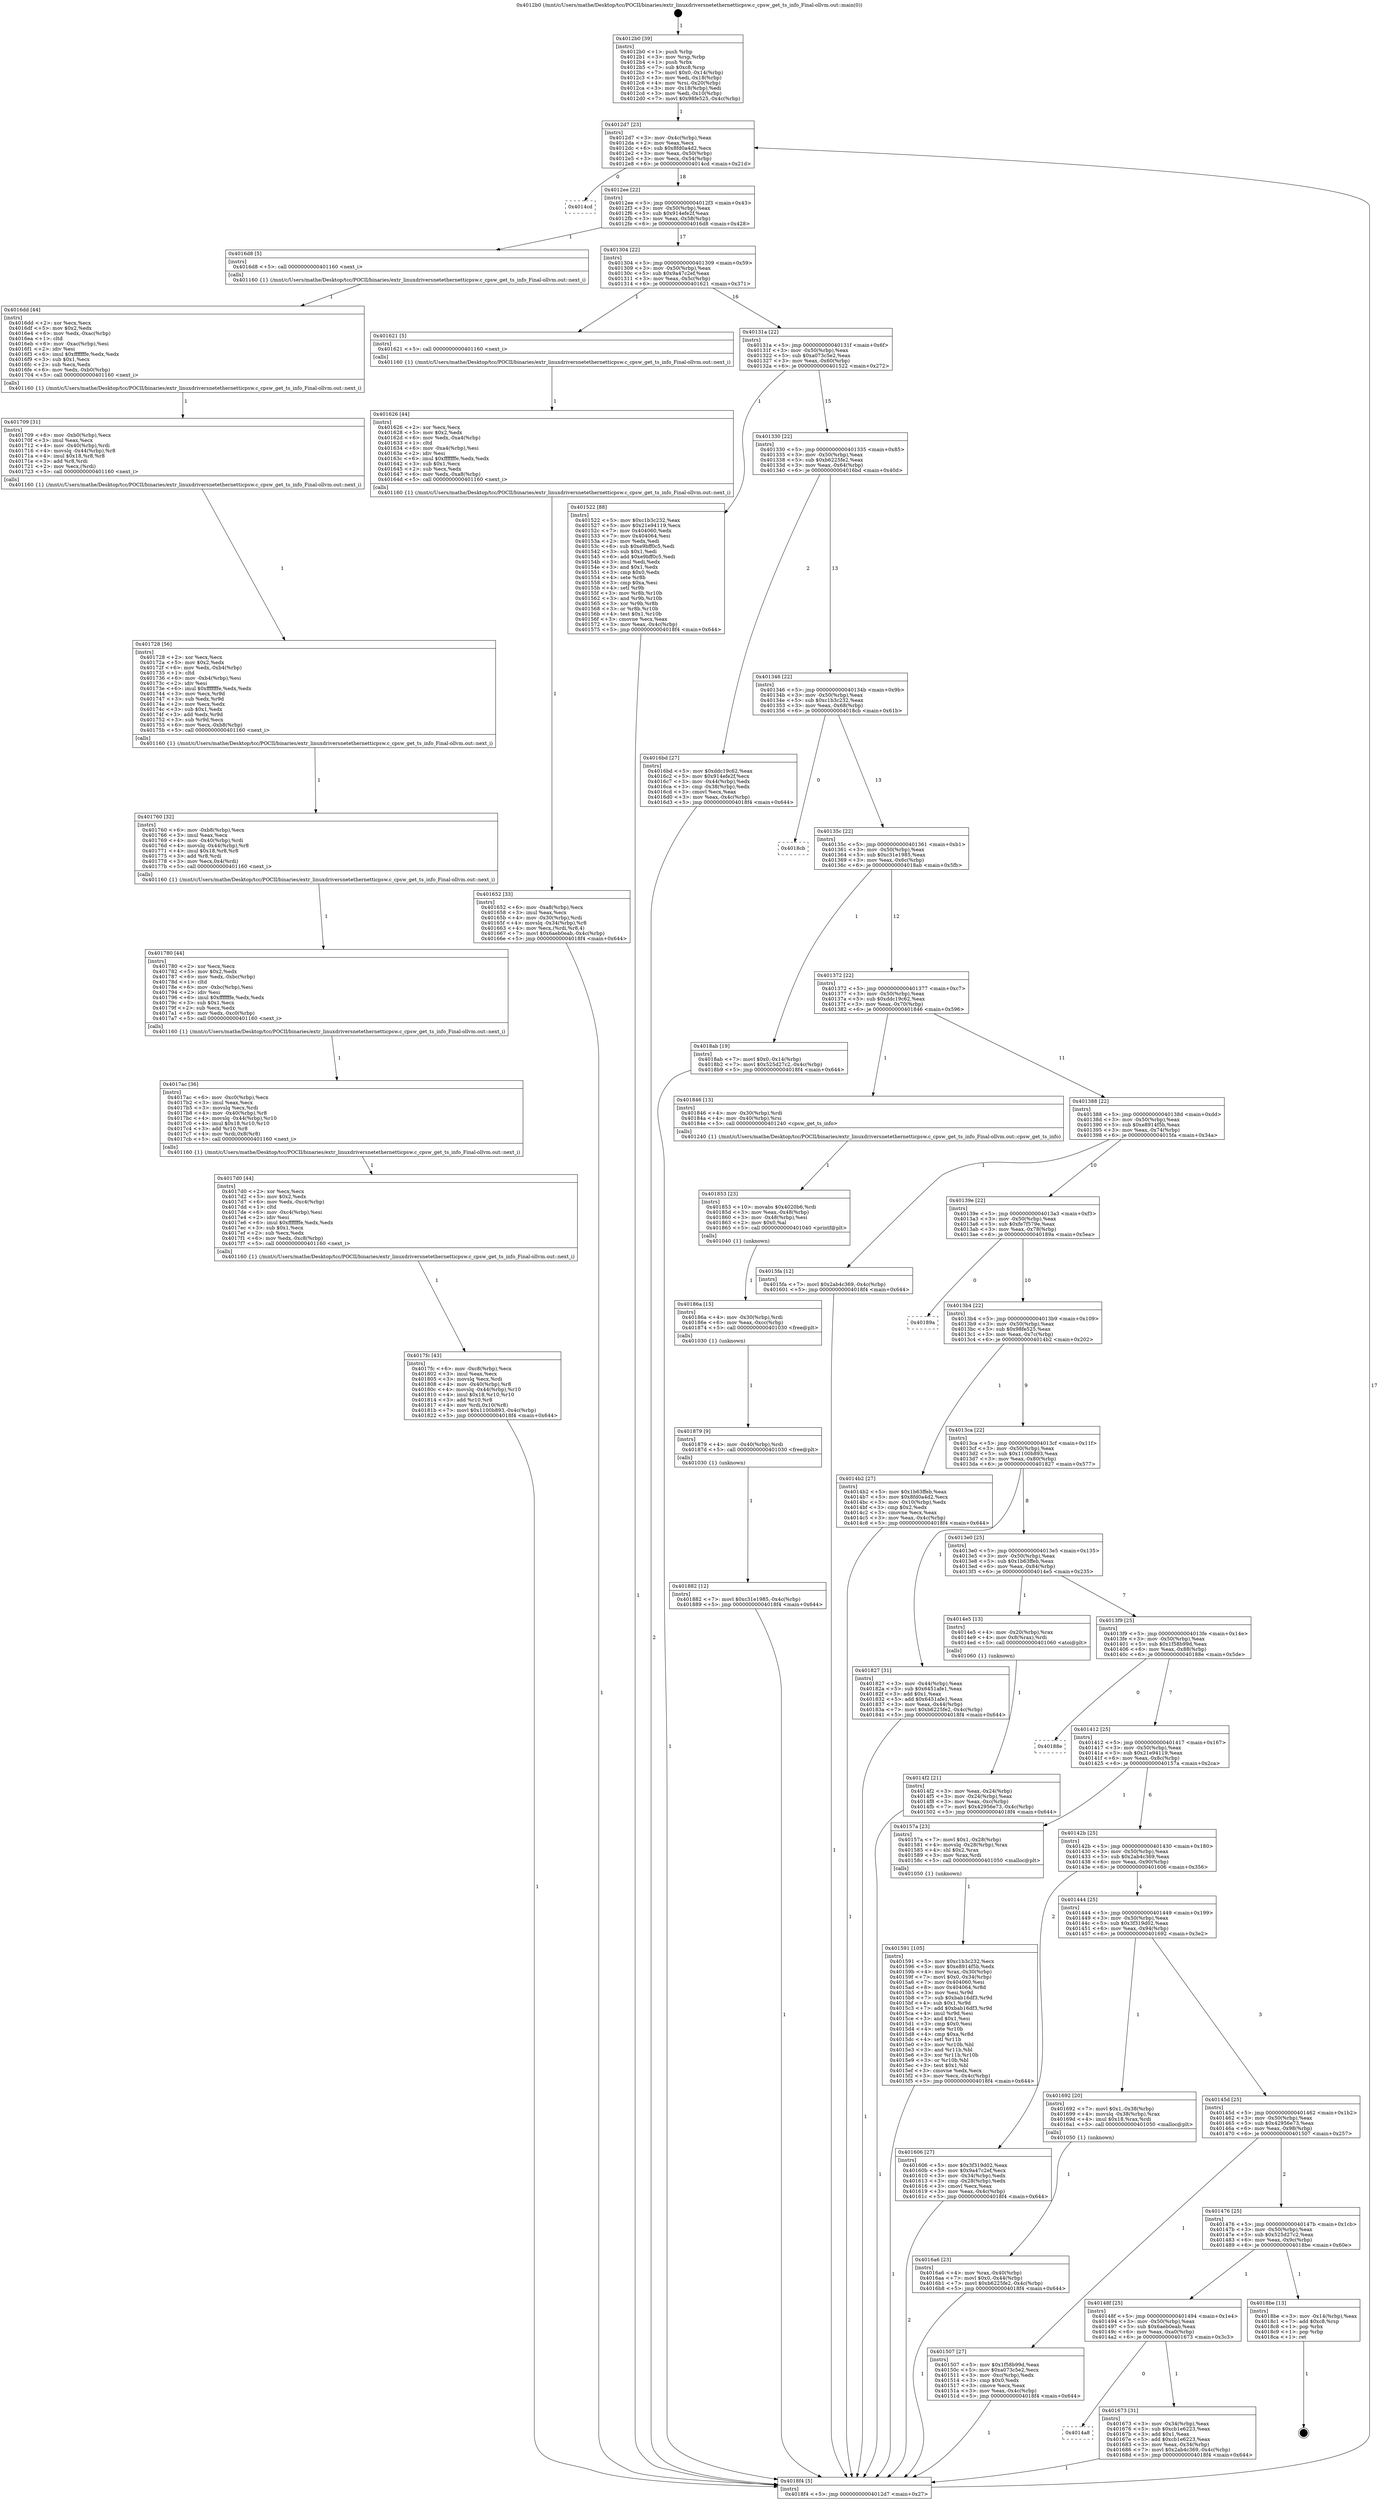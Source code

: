 digraph "0x4012b0" {
  label = "0x4012b0 (/mnt/c/Users/mathe/Desktop/tcc/POCII/binaries/extr_linuxdriversnetethernetticpsw.c_cpsw_get_ts_info_Final-ollvm.out::main(0))"
  labelloc = "t"
  node[shape=record]

  Entry [label="",width=0.3,height=0.3,shape=circle,fillcolor=black,style=filled]
  "0x4012d7" [label="{
     0x4012d7 [23]\l
     | [instrs]\l
     &nbsp;&nbsp;0x4012d7 \<+3\>: mov -0x4c(%rbp),%eax\l
     &nbsp;&nbsp;0x4012da \<+2\>: mov %eax,%ecx\l
     &nbsp;&nbsp;0x4012dc \<+6\>: sub $0x8fd0a4d2,%ecx\l
     &nbsp;&nbsp;0x4012e2 \<+3\>: mov %eax,-0x50(%rbp)\l
     &nbsp;&nbsp;0x4012e5 \<+3\>: mov %ecx,-0x54(%rbp)\l
     &nbsp;&nbsp;0x4012e8 \<+6\>: je 00000000004014cd \<main+0x21d\>\l
  }"]
  "0x4014cd" [label="{
     0x4014cd\l
  }", style=dashed]
  "0x4012ee" [label="{
     0x4012ee [22]\l
     | [instrs]\l
     &nbsp;&nbsp;0x4012ee \<+5\>: jmp 00000000004012f3 \<main+0x43\>\l
     &nbsp;&nbsp;0x4012f3 \<+3\>: mov -0x50(%rbp),%eax\l
     &nbsp;&nbsp;0x4012f6 \<+5\>: sub $0x914efe2f,%eax\l
     &nbsp;&nbsp;0x4012fb \<+3\>: mov %eax,-0x58(%rbp)\l
     &nbsp;&nbsp;0x4012fe \<+6\>: je 00000000004016d8 \<main+0x428\>\l
  }"]
  Exit [label="",width=0.3,height=0.3,shape=circle,fillcolor=black,style=filled,peripheries=2]
  "0x4016d8" [label="{
     0x4016d8 [5]\l
     | [instrs]\l
     &nbsp;&nbsp;0x4016d8 \<+5\>: call 0000000000401160 \<next_i\>\l
     | [calls]\l
     &nbsp;&nbsp;0x401160 \{1\} (/mnt/c/Users/mathe/Desktop/tcc/POCII/binaries/extr_linuxdriversnetethernetticpsw.c_cpsw_get_ts_info_Final-ollvm.out::next_i)\l
  }"]
  "0x401304" [label="{
     0x401304 [22]\l
     | [instrs]\l
     &nbsp;&nbsp;0x401304 \<+5\>: jmp 0000000000401309 \<main+0x59\>\l
     &nbsp;&nbsp;0x401309 \<+3\>: mov -0x50(%rbp),%eax\l
     &nbsp;&nbsp;0x40130c \<+5\>: sub $0x9a47c2ef,%eax\l
     &nbsp;&nbsp;0x401311 \<+3\>: mov %eax,-0x5c(%rbp)\l
     &nbsp;&nbsp;0x401314 \<+6\>: je 0000000000401621 \<main+0x371\>\l
  }"]
  "0x401882" [label="{
     0x401882 [12]\l
     | [instrs]\l
     &nbsp;&nbsp;0x401882 \<+7\>: movl $0xc31e1985,-0x4c(%rbp)\l
     &nbsp;&nbsp;0x401889 \<+5\>: jmp 00000000004018f4 \<main+0x644\>\l
  }"]
  "0x401621" [label="{
     0x401621 [5]\l
     | [instrs]\l
     &nbsp;&nbsp;0x401621 \<+5\>: call 0000000000401160 \<next_i\>\l
     | [calls]\l
     &nbsp;&nbsp;0x401160 \{1\} (/mnt/c/Users/mathe/Desktop/tcc/POCII/binaries/extr_linuxdriversnetethernetticpsw.c_cpsw_get_ts_info_Final-ollvm.out::next_i)\l
  }"]
  "0x40131a" [label="{
     0x40131a [22]\l
     | [instrs]\l
     &nbsp;&nbsp;0x40131a \<+5\>: jmp 000000000040131f \<main+0x6f\>\l
     &nbsp;&nbsp;0x40131f \<+3\>: mov -0x50(%rbp),%eax\l
     &nbsp;&nbsp;0x401322 \<+5\>: sub $0xa073c5e2,%eax\l
     &nbsp;&nbsp;0x401327 \<+3\>: mov %eax,-0x60(%rbp)\l
     &nbsp;&nbsp;0x40132a \<+6\>: je 0000000000401522 \<main+0x272\>\l
  }"]
  "0x401879" [label="{
     0x401879 [9]\l
     | [instrs]\l
     &nbsp;&nbsp;0x401879 \<+4\>: mov -0x40(%rbp),%rdi\l
     &nbsp;&nbsp;0x40187d \<+5\>: call 0000000000401030 \<free@plt\>\l
     | [calls]\l
     &nbsp;&nbsp;0x401030 \{1\} (unknown)\l
  }"]
  "0x401522" [label="{
     0x401522 [88]\l
     | [instrs]\l
     &nbsp;&nbsp;0x401522 \<+5\>: mov $0xc1b3c232,%eax\l
     &nbsp;&nbsp;0x401527 \<+5\>: mov $0x21e94119,%ecx\l
     &nbsp;&nbsp;0x40152c \<+7\>: mov 0x404060,%edx\l
     &nbsp;&nbsp;0x401533 \<+7\>: mov 0x404064,%esi\l
     &nbsp;&nbsp;0x40153a \<+2\>: mov %edx,%edi\l
     &nbsp;&nbsp;0x40153c \<+6\>: sub $0xe9bff0c5,%edi\l
     &nbsp;&nbsp;0x401542 \<+3\>: sub $0x1,%edi\l
     &nbsp;&nbsp;0x401545 \<+6\>: add $0xe9bff0c5,%edi\l
     &nbsp;&nbsp;0x40154b \<+3\>: imul %edi,%edx\l
     &nbsp;&nbsp;0x40154e \<+3\>: and $0x1,%edx\l
     &nbsp;&nbsp;0x401551 \<+3\>: cmp $0x0,%edx\l
     &nbsp;&nbsp;0x401554 \<+4\>: sete %r8b\l
     &nbsp;&nbsp;0x401558 \<+3\>: cmp $0xa,%esi\l
     &nbsp;&nbsp;0x40155b \<+4\>: setl %r9b\l
     &nbsp;&nbsp;0x40155f \<+3\>: mov %r8b,%r10b\l
     &nbsp;&nbsp;0x401562 \<+3\>: and %r9b,%r10b\l
     &nbsp;&nbsp;0x401565 \<+3\>: xor %r9b,%r8b\l
     &nbsp;&nbsp;0x401568 \<+3\>: or %r8b,%r10b\l
     &nbsp;&nbsp;0x40156b \<+4\>: test $0x1,%r10b\l
     &nbsp;&nbsp;0x40156f \<+3\>: cmovne %ecx,%eax\l
     &nbsp;&nbsp;0x401572 \<+3\>: mov %eax,-0x4c(%rbp)\l
     &nbsp;&nbsp;0x401575 \<+5\>: jmp 00000000004018f4 \<main+0x644\>\l
  }"]
  "0x401330" [label="{
     0x401330 [22]\l
     | [instrs]\l
     &nbsp;&nbsp;0x401330 \<+5\>: jmp 0000000000401335 \<main+0x85\>\l
     &nbsp;&nbsp;0x401335 \<+3\>: mov -0x50(%rbp),%eax\l
     &nbsp;&nbsp;0x401338 \<+5\>: sub $0xb6225fe2,%eax\l
     &nbsp;&nbsp;0x40133d \<+3\>: mov %eax,-0x64(%rbp)\l
     &nbsp;&nbsp;0x401340 \<+6\>: je 00000000004016bd \<main+0x40d\>\l
  }"]
  "0x40186a" [label="{
     0x40186a [15]\l
     | [instrs]\l
     &nbsp;&nbsp;0x40186a \<+4\>: mov -0x30(%rbp),%rdi\l
     &nbsp;&nbsp;0x40186e \<+6\>: mov %eax,-0xcc(%rbp)\l
     &nbsp;&nbsp;0x401874 \<+5\>: call 0000000000401030 \<free@plt\>\l
     | [calls]\l
     &nbsp;&nbsp;0x401030 \{1\} (unknown)\l
  }"]
  "0x4016bd" [label="{
     0x4016bd [27]\l
     | [instrs]\l
     &nbsp;&nbsp;0x4016bd \<+5\>: mov $0xddc19c62,%eax\l
     &nbsp;&nbsp;0x4016c2 \<+5\>: mov $0x914efe2f,%ecx\l
     &nbsp;&nbsp;0x4016c7 \<+3\>: mov -0x44(%rbp),%edx\l
     &nbsp;&nbsp;0x4016ca \<+3\>: cmp -0x38(%rbp),%edx\l
     &nbsp;&nbsp;0x4016cd \<+3\>: cmovl %ecx,%eax\l
     &nbsp;&nbsp;0x4016d0 \<+3\>: mov %eax,-0x4c(%rbp)\l
     &nbsp;&nbsp;0x4016d3 \<+5\>: jmp 00000000004018f4 \<main+0x644\>\l
  }"]
  "0x401346" [label="{
     0x401346 [22]\l
     | [instrs]\l
     &nbsp;&nbsp;0x401346 \<+5\>: jmp 000000000040134b \<main+0x9b\>\l
     &nbsp;&nbsp;0x40134b \<+3\>: mov -0x50(%rbp),%eax\l
     &nbsp;&nbsp;0x40134e \<+5\>: sub $0xc1b3c232,%eax\l
     &nbsp;&nbsp;0x401353 \<+3\>: mov %eax,-0x68(%rbp)\l
     &nbsp;&nbsp;0x401356 \<+6\>: je 00000000004018cb \<main+0x61b\>\l
  }"]
  "0x401853" [label="{
     0x401853 [23]\l
     | [instrs]\l
     &nbsp;&nbsp;0x401853 \<+10\>: movabs $0x4020b6,%rdi\l
     &nbsp;&nbsp;0x40185d \<+3\>: mov %eax,-0x48(%rbp)\l
     &nbsp;&nbsp;0x401860 \<+3\>: mov -0x48(%rbp),%esi\l
     &nbsp;&nbsp;0x401863 \<+2\>: mov $0x0,%al\l
     &nbsp;&nbsp;0x401865 \<+5\>: call 0000000000401040 \<printf@plt\>\l
     | [calls]\l
     &nbsp;&nbsp;0x401040 \{1\} (unknown)\l
  }"]
  "0x4018cb" [label="{
     0x4018cb\l
  }", style=dashed]
  "0x40135c" [label="{
     0x40135c [22]\l
     | [instrs]\l
     &nbsp;&nbsp;0x40135c \<+5\>: jmp 0000000000401361 \<main+0xb1\>\l
     &nbsp;&nbsp;0x401361 \<+3\>: mov -0x50(%rbp),%eax\l
     &nbsp;&nbsp;0x401364 \<+5\>: sub $0xc31e1985,%eax\l
     &nbsp;&nbsp;0x401369 \<+3\>: mov %eax,-0x6c(%rbp)\l
     &nbsp;&nbsp;0x40136c \<+6\>: je 00000000004018ab \<main+0x5fb\>\l
  }"]
  "0x4017fc" [label="{
     0x4017fc [43]\l
     | [instrs]\l
     &nbsp;&nbsp;0x4017fc \<+6\>: mov -0xc8(%rbp),%ecx\l
     &nbsp;&nbsp;0x401802 \<+3\>: imul %eax,%ecx\l
     &nbsp;&nbsp;0x401805 \<+3\>: movslq %ecx,%rdi\l
     &nbsp;&nbsp;0x401808 \<+4\>: mov -0x40(%rbp),%r8\l
     &nbsp;&nbsp;0x40180c \<+4\>: movslq -0x44(%rbp),%r10\l
     &nbsp;&nbsp;0x401810 \<+4\>: imul $0x18,%r10,%r10\l
     &nbsp;&nbsp;0x401814 \<+3\>: add %r10,%r8\l
     &nbsp;&nbsp;0x401817 \<+4\>: mov %rdi,0x10(%r8)\l
     &nbsp;&nbsp;0x40181b \<+7\>: movl $0x1100b893,-0x4c(%rbp)\l
     &nbsp;&nbsp;0x401822 \<+5\>: jmp 00000000004018f4 \<main+0x644\>\l
  }"]
  "0x4018ab" [label="{
     0x4018ab [19]\l
     | [instrs]\l
     &nbsp;&nbsp;0x4018ab \<+7\>: movl $0x0,-0x14(%rbp)\l
     &nbsp;&nbsp;0x4018b2 \<+7\>: movl $0x525d27c2,-0x4c(%rbp)\l
     &nbsp;&nbsp;0x4018b9 \<+5\>: jmp 00000000004018f4 \<main+0x644\>\l
  }"]
  "0x401372" [label="{
     0x401372 [22]\l
     | [instrs]\l
     &nbsp;&nbsp;0x401372 \<+5\>: jmp 0000000000401377 \<main+0xc7\>\l
     &nbsp;&nbsp;0x401377 \<+3\>: mov -0x50(%rbp),%eax\l
     &nbsp;&nbsp;0x40137a \<+5\>: sub $0xddc19c62,%eax\l
     &nbsp;&nbsp;0x40137f \<+3\>: mov %eax,-0x70(%rbp)\l
     &nbsp;&nbsp;0x401382 \<+6\>: je 0000000000401846 \<main+0x596\>\l
  }"]
  "0x4017d0" [label="{
     0x4017d0 [44]\l
     | [instrs]\l
     &nbsp;&nbsp;0x4017d0 \<+2\>: xor %ecx,%ecx\l
     &nbsp;&nbsp;0x4017d2 \<+5\>: mov $0x2,%edx\l
     &nbsp;&nbsp;0x4017d7 \<+6\>: mov %edx,-0xc4(%rbp)\l
     &nbsp;&nbsp;0x4017dd \<+1\>: cltd\l
     &nbsp;&nbsp;0x4017de \<+6\>: mov -0xc4(%rbp),%esi\l
     &nbsp;&nbsp;0x4017e4 \<+2\>: idiv %esi\l
     &nbsp;&nbsp;0x4017e6 \<+6\>: imul $0xfffffffe,%edx,%edx\l
     &nbsp;&nbsp;0x4017ec \<+3\>: sub $0x1,%ecx\l
     &nbsp;&nbsp;0x4017ef \<+2\>: sub %ecx,%edx\l
     &nbsp;&nbsp;0x4017f1 \<+6\>: mov %edx,-0xc8(%rbp)\l
     &nbsp;&nbsp;0x4017f7 \<+5\>: call 0000000000401160 \<next_i\>\l
     | [calls]\l
     &nbsp;&nbsp;0x401160 \{1\} (/mnt/c/Users/mathe/Desktop/tcc/POCII/binaries/extr_linuxdriversnetethernetticpsw.c_cpsw_get_ts_info_Final-ollvm.out::next_i)\l
  }"]
  "0x401846" [label="{
     0x401846 [13]\l
     | [instrs]\l
     &nbsp;&nbsp;0x401846 \<+4\>: mov -0x30(%rbp),%rdi\l
     &nbsp;&nbsp;0x40184a \<+4\>: mov -0x40(%rbp),%rsi\l
     &nbsp;&nbsp;0x40184e \<+5\>: call 0000000000401240 \<cpsw_get_ts_info\>\l
     | [calls]\l
     &nbsp;&nbsp;0x401240 \{1\} (/mnt/c/Users/mathe/Desktop/tcc/POCII/binaries/extr_linuxdriversnetethernetticpsw.c_cpsw_get_ts_info_Final-ollvm.out::cpsw_get_ts_info)\l
  }"]
  "0x401388" [label="{
     0x401388 [22]\l
     | [instrs]\l
     &nbsp;&nbsp;0x401388 \<+5\>: jmp 000000000040138d \<main+0xdd\>\l
     &nbsp;&nbsp;0x40138d \<+3\>: mov -0x50(%rbp),%eax\l
     &nbsp;&nbsp;0x401390 \<+5\>: sub $0xe8914f5b,%eax\l
     &nbsp;&nbsp;0x401395 \<+3\>: mov %eax,-0x74(%rbp)\l
     &nbsp;&nbsp;0x401398 \<+6\>: je 00000000004015fa \<main+0x34a\>\l
  }"]
  "0x4017ac" [label="{
     0x4017ac [36]\l
     | [instrs]\l
     &nbsp;&nbsp;0x4017ac \<+6\>: mov -0xc0(%rbp),%ecx\l
     &nbsp;&nbsp;0x4017b2 \<+3\>: imul %eax,%ecx\l
     &nbsp;&nbsp;0x4017b5 \<+3\>: movslq %ecx,%rdi\l
     &nbsp;&nbsp;0x4017b8 \<+4\>: mov -0x40(%rbp),%r8\l
     &nbsp;&nbsp;0x4017bc \<+4\>: movslq -0x44(%rbp),%r10\l
     &nbsp;&nbsp;0x4017c0 \<+4\>: imul $0x18,%r10,%r10\l
     &nbsp;&nbsp;0x4017c4 \<+3\>: add %r10,%r8\l
     &nbsp;&nbsp;0x4017c7 \<+4\>: mov %rdi,0x8(%r8)\l
     &nbsp;&nbsp;0x4017cb \<+5\>: call 0000000000401160 \<next_i\>\l
     | [calls]\l
     &nbsp;&nbsp;0x401160 \{1\} (/mnt/c/Users/mathe/Desktop/tcc/POCII/binaries/extr_linuxdriversnetethernetticpsw.c_cpsw_get_ts_info_Final-ollvm.out::next_i)\l
  }"]
  "0x4015fa" [label="{
     0x4015fa [12]\l
     | [instrs]\l
     &nbsp;&nbsp;0x4015fa \<+7\>: movl $0x2ab4c369,-0x4c(%rbp)\l
     &nbsp;&nbsp;0x401601 \<+5\>: jmp 00000000004018f4 \<main+0x644\>\l
  }"]
  "0x40139e" [label="{
     0x40139e [22]\l
     | [instrs]\l
     &nbsp;&nbsp;0x40139e \<+5\>: jmp 00000000004013a3 \<main+0xf3\>\l
     &nbsp;&nbsp;0x4013a3 \<+3\>: mov -0x50(%rbp),%eax\l
     &nbsp;&nbsp;0x4013a6 \<+5\>: sub $0xfe7f579e,%eax\l
     &nbsp;&nbsp;0x4013ab \<+3\>: mov %eax,-0x78(%rbp)\l
     &nbsp;&nbsp;0x4013ae \<+6\>: je 000000000040189a \<main+0x5ea\>\l
  }"]
  "0x401780" [label="{
     0x401780 [44]\l
     | [instrs]\l
     &nbsp;&nbsp;0x401780 \<+2\>: xor %ecx,%ecx\l
     &nbsp;&nbsp;0x401782 \<+5\>: mov $0x2,%edx\l
     &nbsp;&nbsp;0x401787 \<+6\>: mov %edx,-0xbc(%rbp)\l
     &nbsp;&nbsp;0x40178d \<+1\>: cltd\l
     &nbsp;&nbsp;0x40178e \<+6\>: mov -0xbc(%rbp),%esi\l
     &nbsp;&nbsp;0x401794 \<+2\>: idiv %esi\l
     &nbsp;&nbsp;0x401796 \<+6\>: imul $0xfffffffe,%edx,%edx\l
     &nbsp;&nbsp;0x40179c \<+3\>: sub $0x1,%ecx\l
     &nbsp;&nbsp;0x40179f \<+2\>: sub %ecx,%edx\l
     &nbsp;&nbsp;0x4017a1 \<+6\>: mov %edx,-0xc0(%rbp)\l
     &nbsp;&nbsp;0x4017a7 \<+5\>: call 0000000000401160 \<next_i\>\l
     | [calls]\l
     &nbsp;&nbsp;0x401160 \{1\} (/mnt/c/Users/mathe/Desktop/tcc/POCII/binaries/extr_linuxdriversnetethernetticpsw.c_cpsw_get_ts_info_Final-ollvm.out::next_i)\l
  }"]
  "0x40189a" [label="{
     0x40189a\l
  }", style=dashed]
  "0x4013b4" [label="{
     0x4013b4 [22]\l
     | [instrs]\l
     &nbsp;&nbsp;0x4013b4 \<+5\>: jmp 00000000004013b9 \<main+0x109\>\l
     &nbsp;&nbsp;0x4013b9 \<+3\>: mov -0x50(%rbp),%eax\l
     &nbsp;&nbsp;0x4013bc \<+5\>: sub $0x98fe525,%eax\l
     &nbsp;&nbsp;0x4013c1 \<+3\>: mov %eax,-0x7c(%rbp)\l
     &nbsp;&nbsp;0x4013c4 \<+6\>: je 00000000004014b2 \<main+0x202\>\l
  }"]
  "0x401760" [label="{
     0x401760 [32]\l
     | [instrs]\l
     &nbsp;&nbsp;0x401760 \<+6\>: mov -0xb8(%rbp),%ecx\l
     &nbsp;&nbsp;0x401766 \<+3\>: imul %eax,%ecx\l
     &nbsp;&nbsp;0x401769 \<+4\>: mov -0x40(%rbp),%rdi\l
     &nbsp;&nbsp;0x40176d \<+4\>: movslq -0x44(%rbp),%r8\l
     &nbsp;&nbsp;0x401771 \<+4\>: imul $0x18,%r8,%r8\l
     &nbsp;&nbsp;0x401775 \<+3\>: add %r8,%rdi\l
     &nbsp;&nbsp;0x401778 \<+3\>: mov %ecx,0x4(%rdi)\l
     &nbsp;&nbsp;0x40177b \<+5\>: call 0000000000401160 \<next_i\>\l
     | [calls]\l
     &nbsp;&nbsp;0x401160 \{1\} (/mnt/c/Users/mathe/Desktop/tcc/POCII/binaries/extr_linuxdriversnetethernetticpsw.c_cpsw_get_ts_info_Final-ollvm.out::next_i)\l
  }"]
  "0x4014b2" [label="{
     0x4014b2 [27]\l
     | [instrs]\l
     &nbsp;&nbsp;0x4014b2 \<+5\>: mov $0x1b63ffeb,%eax\l
     &nbsp;&nbsp;0x4014b7 \<+5\>: mov $0x8fd0a4d2,%ecx\l
     &nbsp;&nbsp;0x4014bc \<+3\>: mov -0x10(%rbp),%edx\l
     &nbsp;&nbsp;0x4014bf \<+3\>: cmp $0x2,%edx\l
     &nbsp;&nbsp;0x4014c2 \<+3\>: cmovne %ecx,%eax\l
     &nbsp;&nbsp;0x4014c5 \<+3\>: mov %eax,-0x4c(%rbp)\l
     &nbsp;&nbsp;0x4014c8 \<+5\>: jmp 00000000004018f4 \<main+0x644\>\l
  }"]
  "0x4013ca" [label="{
     0x4013ca [22]\l
     | [instrs]\l
     &nbsp;&nbsp;0x4013ca \<+5\>: jmp 00000000004013cf \<main+0x11f\>\l
     &nbsp;&nbsp;0x4013cf \<+3\>: mov -0x50(%rbp),%eax\l
     &nbsp;&nbsp;0x4013d2 \<+5\>: sub $0x1100b893,%eax\l
     &nbsp;&nbsp;0x4013d7 \<+3\>: mov %eax,-0x80(%rbp)\l
     &nbsp;&nbsp;0x4013da \<+6\>: je 0000000000401827 \<main+0x577\>\l
  }"]
  "0x4018f4" [label="{
     0x4018f4 [5]\l
     | [instrs]\l
     &nbsp;&nbsp;0x4018f4 \<+5\>: jmp 00000000004012d7 \<main+0x27\>\l
  }"]
  "0x4012b0" [label="{
     0x4012b0 [39]\l
     | [instrs]\l
     &nbsp;&nbsp;0x4012b0 \<+1\>: push %rbp\l
     &nbsp;&nbsp;0x4012b1 \<+3\>: mov %rsp,%rbp\l
     &nbsp;&nbsp;0x4012b4 \<+1\>: push %rbx\l
     &nbsp;&nbsp;0x4012b5 \<+7\>: sub $0xc8,%rsp\l
     &nbsp;&nbsp;0x4012bc \<+7\>: movl $0x0,-0x14(%rbp)\l
     &nbsp;&nbsp;0x4012c3 \<+3\>: mov %edi,-0x18(%rbp)\l
     &nbsp;&nbsp;0x4012c6 \<+4\>: mov %rsi,-0x20(%rbp)\l
     &nbsp;&nbsp;0x4012ca \<+3\>: mov -0x18(%rbp),%edi\l
     &nbsp;&nbsp;0x4012cd \<+3\>: mov %edi,-0x10(%rbp)\l
     &nbsp;&nbsp;0x4012d0 \<+7\>: movl $0x98fe525,-0x4c(%rbp)\l
  }"]
  "0x401728" [label="{
     0x401728 [56]\l
     | [instrs]\l
     &nbsp;&nbsp;0x401728 \<+2\>: xor %ecx,%ecx\l
     &nbsp;&nbsp;0x40172a \<+5\>: mov $0x2,%edx\l
     &nbsp;&nbsp;0x40172f \<+6\>: mov %edx,-0xb4(%rbp)\l
     &nbsp;&nbsp;0x401735 \<+1\>: cltd\l
     &nbsp;&nbsp;0x401736 \<+6\>: mov -0xb4(%rbp),%esi\l
     &nbsp;&nbsp;0x40173c \<+2\>: idiv %esi\l
     &nbsp;&nbsp;0x40173e \<+6\>: imul $0xfffffffe,%edx,%edx\l
     &nbsp;&nbsp;0x401744 \<+3\>: mov %ecx,%r9d\l
     &nbsp;&nbsp;0x401747 \<+3\>: sub %edx,%r9d\l
     &nbsp;&nbsp;0x40174a \<+2\>: mov %ecx,%edx\l
     &nbsp;&nbsp;0x40174c \<+3\>: sub $0x1,%edx\l
     &nbsp;&nbsp;0x40174f \<+3\>: add %edx,%r9d\l
     &nbsp;&nbsp;0x401752 \<+3\>: sub %r9d,%ecx\l
     &nbsp;&nbsp;0x401755 \<+6\>: mov %ecx,-0xb8(%rbp)\l
     &nbsp;&nbsp;0x40175b \<+5\>: call 0000000000401160 \<next_i\>\l
     | [calls]\l
     &nbsp;&nbsp;0x401160 \{1\} (/mnt/c/Users/mathe/Desktop/tcc/POCII/binaries/extr_linuxdriversnetethernetticpsw.c_cpsw_get_ts_info_Final-ollvm.out::next_i)\l
  }"]
  "0x401827" [label="{
     0x401827 [31]\l
     | [instrs]\l
     &nbsp;&nbsp;0x401827 \<+3\>: mov -0x44(%rbp),%eax\l
     &nbsp;&nbsp;0x40182a \<+5\>: sub $0x6451afe1,%eax\l
     &nbsp;&nbsp;0x40182f \<+3\>: add $0x1,%eax\l
     &nbsp;&nbsp;0x401832 \<+5\>: add $0x6451afe1,%eax\l
     &nbsp;&nbsp;0x401837 \<+3\>: mov %eax,-0x44(%rbp)\l
     &nbsp;&nbsp;0x40183a \<+7\>: movl $0xb6225fe2,-0x4c(%rbp)\l
     &nbsp;&nbsp;0x401841 \<+5\>: jmp 00000000004018f4 \<main+0x644\>\l
  }"]
  "0x4013e0" [label="{
     0x4013e0 [25]\l
     | [instrs]\l
     &nbsp;&nbsp;0x4013e0 \<+5\>: jmp 00000000004013e5 \<main+0x135\>\l
     &nbsp;&nbsp;0x4013e5 \<+3\>: mov -0x50(%rbp),%eax\l
     &nbsp;&nbsp;0x4013e8 \<+5\>: sub $0x1b63ffeb,%eax\l
     &nbsp;&nbsp;0x4013ed \<+6\>: mov %eax,-0x84(%rbp)\l
     &nbsp;&nbsp;0x4013f3 \<+6\>: je 00000000004014e5 \<main+0x235\>\l
  }"]
  "0x401709" [label="{
     0x401709 [31]\l
     | [instrs]\l
     &nbsp;&nbsp;0x401709 \<+6\>: mov -0xb0(%rbp),%ecx\l
     &nbsp;&nbsp;0x40170f \<+3\>: imul %eax,%ecx\l
     &nbsp;&nbsp;0x401712 \<+4\>: mov -0x40(%rbp),%rdi\l
     &nbsp;&nbsp;0x401716 \<+4\>: movslq -0x44(%rbp),%r8\l
     &nbsp;&nbsp;0x40171a \<+4\>: imul $0x18,%r8,%r8\l
     &nbsp;&nbsp;0x40171e \<+3\>: add %r8,%rdi\l
     &nbsp;&nbsp;0x401721 \<+2\>: mov %ecx,(%rdi)\l
     &nbsp;&nbsp;0x401723 \<+5\>: call 0000000000401160 \<next_i\>\l
     | [calls]\l
     &nbsp;&nbsp;0x401160 \{1\} (/mnt/c/Users/mathe/Desktop/tcc/POCII/binaries/extr_linuxdriversnetethernetticpsw.c_cpsw_get_ts_info_Final-ollvm.out::next_i)\l
  }"]
  "0x4014e5" [label="{
     0x4014e5 [13]\l
     | [instrs]\l
     &nbsp;&nbsp;0x4014e5 \<+4\>: mov -0x20(%rbp),%rax\l
     &nbsp;&nbsp;0x4014e9 \<+4\>: mov 0x8(%rax),%rdi\l
     &nbsp;&nbsp;0x4014ed \<+5\>: call 0000000000401060 \<atoi@plt\>\l
     | [calls]\l
     &nbsp;&nbsp;0x401060 \{1\} (unknown)\l
  }"]
  "0x4013f9" [label="{
     0x4013f9 [25]\l
     | [instrs]\l
     &nbsp;&nbsp;0x4013f9 \<+5\>: jmp 00000000004013fe \<main+0x14e\>\l
     &nbsp;&nbsp;0x4013fe \<+3\>: mov -0x50(%rbp),%eax\l
     &nbsp;&nbsp;0x401401 \<+5\>: sub $0x1f58b99d,%eax\l
     &nbsp;&nbsp;0x401406 \<+6\>: mov %eax,-0x88(%rbp)\l
     &nbsp;&nbsp;0x40140c \<+6\>: je 000000000040188e \<main+0x5de\>\l
  }"]
  "0x4014f2" [label="{
     0x4014f2 [21]\l
     | [instrs]\l
     &nbsp;&nbsp;0x4014f2 \<+3\>: mov %eax,-0x24(%rbp)\l
     &nbsp;&nbsp;0x4014f5 \<+3\>: mov -0x24(%rbp),%eax\l
     &nbsp;&nbsp;0x4014f8 \<+3\>: mov %eax,-0xc(%rbp)\l
     &nbsp;&nbsp;0x4014fb \<+7\>: movl $0x42956e73,-0x4c(%rbp)\l
     &nbsp;&nbsp;0x401502 \<+5\>: jmp 00000000004018f4 \<main+0x644\>\l
  }"]
  "0x4016dd" [label="{
     0x4016dd [44]\l
     | [instrs]\l
     &nbsp;&nbsp;0x4016dd \<+2\>: xor %ecx,%ecx\l
     &nbsp;&nbsp;0x4016df \<+5\>: mov $0x2,%edx\l
     &nbsp;&nbsp;0x4016e4 \<+6\>: mov %edx,-0xac(%rbp)\l
     &nbsp;&nbsp;0x4016ea \<+1\>: cltd\l
     &nbsp;&nbsp;0x4016eb \<+6\>: mov -0xac(%rbp),%esi\l
     &nbsp;&nbsp;0x4016f1 \<+2\>: idiv %esi\l
     &nbsp;&nbsp;0x4016f3 \<+6\>: imul $0xfffffffe,%edx,%edx\l
     &nbsp;&nbsp;0x4016f9 \<+3\>: sub $0x1,%ecx\l
     &nbsp;&nbsp;0x4016fc \<+2\>: sub %ecx,%edx\l
     &nbsp;&nbsp;0x4016fe \<+6\>: mov %edx,-0xb0(%rbp)\l
     &nbsp;&nbsp;0x401704 \<+5\>: call 0000000000401160 \<next_i\>\l
     | [calls]\l
     &nbsp;&nbsp;0x401160 \{1\} (/mnt/c/Users/mathe/Desktop/tcc/POCII/binaries/extr_linuxdriversnetethernetticpsw.c_cpsw_get_ts_info_Final-ollvm.out::next_i)\l
  }"]
  "0x40188e" [label="{
     0x40188e\l
  }", style=dashed]
  "0x401412" [label="{
     0x401412 [25]\l
     | [instrs]\l
     &nbsp;&nbsp;0x401412 \<+5\>: jmp 0000000000401417 \<main+0x167\>\l
     &nbsp;&nbsp;0x401417 \<+3\>: mov -0x50(%rbp),%eax\l
     &nbsp;&nbsp;0x40141a \<+5\>: sub $0x21e94119,%eax\l
     &nbsp;&nbsp;0x40141f \<+6\>: mov %eax,-0x8c(%rbp)\l
     &nbsp;&nbsp;0x401425 \<+6\>: je 000000000040157a \<main+0x2ca\>\l
  }"]
  "0x4016a6" [label="{
     0x4016a6 [23]\l
     | [instrs]\l
     &nbsp;&nbsp;0x4016a6 \<+4\>: mov %rax,-0x40(%rbp)\l
     &nbsp;&nbsp;0x4016aa \<+7\>: movl $0x0,-0x44(%rbp)\l
     &nbsp;&nbsp;0x4016b1 \<+7\>: movl $0xb6225fe2,-0x4c(%rbp)\l
     &nbsp;&nbsp;0x4016b8 \<+5\>: jmp 00000000004018f4 \<main+0x644\>\l
  }"]
  "0x40157a" [label="{
     0x40157a [23]\l
     | [instrs]\l
     &nbsp;&nbsp;0x40157a \<+7\>: movl $0x1,-0x28(%rbp)\l
     &nbsp;&nbsp;0x401581 \<+4\>: movslq -0x28(%rbp),%rax\l
     &nbsp;&nbsp;0x401585 \<+4\>: shl $0x2,%rax\l
     &nbsp;&nbsp;0x401589 \<+3\>: mov %rax,%rdi\l
     &nbsp;&nbsp;0x40158c \<+5\>: call 0000000000401050 \<malloc@plt\>\l
     | [calls]\l
     &nbsp;&nbsp;0x401050 \{1\} (unknown)\l
  }"]
  "0x40142b" [label="{
     0x40142b [25]\l
     | [instrs]\l
     &nbsp;&nbsp;0x40142b \<+5\>: jmp 0000000000401430 \<main+0x180\>\l
     &nbsp;&nbsp;0x401430 \<+3\>: mov -0x50(%rbp),%eax\l
     &nbsp;&nbsp;0x401433 \<+5\>: sub $0x2ab4c369,%eax\l
     &nbsp;&nbsp;0x401438 \<+6\>: mov %eax,-0x90(%rbp)\l
     &nbsp;&nbsp;0x40143e \<+6\>: je 0000000000401606 \<main+0x356\>\l
  }"]
  "0x4014a8" [label="{
     0x4014a8\l
  }", style=dashed]
  "0x401606" [label="{
     0x401606 [27]\l
     | [instrs]\l
     &nbsp;&nbsp;0x401606 \<+5\>: mov $0x3f319d02,%eax\l
     &nbsp;&nbsp;0x40160b \<+5\>: mov $0x9a47c2ef,%ecx\l
     &nbsp;&nbsp;0x401610 \<+3\>: mov -0x34(%rbp),%edx\l
     &nbsp;&nbsp;0x401613 \<+3\>: cmp -0x28(%rbp),%edx\l
     &nbsp;&nbsp;0x401616 \<+3\>: cmovl %ecx,%eax\l
     &nbsp;&nbsp;0x401619 \<+3\>: mov %eax,-0x4c(%rbp)\l
     &nbsp;&nbsp;0x40161c \<+5\>: jmp 00000000004018f4 \<main+0x644\>\l
  }"]
  "0x401444" [label="{
     0x401444 [25]\l
     | [instrs]\l
     &nbsp;&nbsp;0x401444 \<+5\>: jmp 0000000000401449 \<main+0x199\>\l
     &nbsp;&nbsp;0x401449 \<+3\>: mov -0x50(%rbp),%eax\l
     &nbsp;&nbsp;0x40144c \<+5\>: sub $0x3f319d02,%eax\l
     &nbsp;&nbsp;0x401451 \<+6\>: mov %eax,-0x94(%rbp)\l
     &nbsp;&nbsp;0x401457 \<+6\>: je 0000000000401692 \<main+0x3e2\>\l
  }"]
  "0x401673" [label="{
     0x401673 [31]\l
     | [instrs]\l
     &nbsp;&nbsp;0x401673 \<+3\>: mov -0x34(%rbp),%eax\l
     &nbsp;&nbsp;0x401676 \<+5\>: sub $0xcb1e6223,%eax\l
     &nbsp;&nbsp;0x40167b \<+3\>: add $0x1,%eax\l
     &nbsp;&nbsp;0x40167e \<+5\>: add $0xcb1e6223,%eax\l
     &nbsp;&nbsp;0x401683 \<+3\>: mov %eax,-0x34(%rbp)\l
     &nbsp;&nbsp;0x401686 \<+7\>: movl $0x2ab4c369,-0x4c(%rbp)\l
     &nbsp;&nbsp;0x40168d \<+5\>: jmp 00000000004018f4 \<main+0x644\>\l
  }"]
  "0x401692" [label="{
     0x401692 [20]\l
     | [instrs]\l
     &nbsp;&nbsp;0x401692 \<+7\>: movl $0x1,-0x38(%rbp)\l
     &nbsp;&nbsp;0x401699 \<+4\>: movslq -0x38(%rbp),%rax\l
     &nbsp;&nbsp;0x40169d \<+4\>: imul $0x18,%rax,%rdi\l
     &nbsp;&nbsp;0x4016a1 \<+5\>: call 0000000000401050 \<malloc@plt\>\l
     | [calls]\l
     &nbsp;&nbsp;0x401050 \{1\} (unknown)\l
  }"]
  "0x40145d" [label="{
     0x40145d [25]\l
     | [instrs]\l
     &nbsp;&nbsp;0x40145d \<+5\>: jmp 0000000000401462 \<main+0x1b2\>\l
     &nbsp;&nbsp;0x401462 \<+3\>: mov -0x50(%rbp),%eax\l
     &nbsp;&nbsp;0x401465 \<+5\>: sub $0x42956e73,%eax\l
     &nbsp;&nbsp;0x40146a \<+6\>: mov %eax,-0x98(%rbp)\l
     &nbsp;&nbsp;0x401470 \<+6\>: je 0000000000401507 \<main+0x257\>\l
  }"]
  "0x40148f" [label="{
     0x40148f [25]\l
     | [instrs]\l
     &nbsp;&nbsp;0x40148f \<+5\>: jmp 0000000000401494 \<main+0x1e4\>\l
     &nbsp;&nbsp;0x401494 \<+3\>: mov -0x50(%rbp),%eax\l
     &nbsp;&nbsp;0x401497 \<+5\>: sub $0x6aeb0eab,%eax\l
     &nbsp;&nbsp;0x40149c \<+6\>: mov %eax,-0xa0(%rbp)\l
     &nbsp;&nbsp;0x4014a2 \<+6\>: je 0000000000401673 \<main+0x3c3\>\l
  }"]
  "0x401507" [label="{
     0x401507 [27]\l
     | [instrs]\l
     &nbsp;&nbsp;0x401507 \<+5\>: mov $0x1f58b99d,%eax\l
     &nbsp;&nbsp;0x40150c \<+5\>: mov $0xa073c5e2,%ecx\l
     &nbsp;&nbsp;0x401511 \<+3\>: mov -0xc(%rbp),%edx\l
     &nbsp;&nbsp;0x401514 \<+3\>: cmp $0x0,%edx\l
     &nbsp;&nbsp;0x401517 \<+3\>: cmove %ecx,%eax\l
     &nbsp;&nbsp;0x40151a \<+3\>: mov %eax,-0x4c(%rbp)\l
     &nbsp;&nbsp;0x40151d \<+5\>: jmp 00000000004018f4 \<main+0x644\>\l
  }"]
  "0x401476" [label="{
     0x401476 [25]\l
     | [instrs]\l
     &nbsp;&nbsp;0x401476 \<+5\>: jmp 000000000040147b \<main+0x1cb\>\l
     &nbsp;&nbsp;0x40147b \<+3\>: mov -0x50(%rbp),%eax\l
     &nbsp;&nbsp;0x40147e \<+5\>: sub $0x525d27c2,%eax\l
     &nbsp;&nbsp;0x401483 \<+6\>: mov %eax,-0x9c(%rbp)\l
     &nbsp;&nbsp;0x401489 \<+6\>: je 00000000004018be \<main+0x60e\>\l
  }"]
  "0x401591" [label="{
     0x401591 [105]\l
     | [instrs]\l
     &nbsp;&nbsp;0x401591 \<+5\>: mov $0xc1b3c232,%ecx\l
     &nbsp;&nbsp;0x401596 \<+5\>: mov $0xe8914f5b,%edx\l
     &nbsp;&nbsp;0x40159b \<+4\>: mov %rax,-0x30(%rbp)\l
     &nbsp;&nbsp;0x40159f \<+7\>: movl $0x0,-0x34(%rbp)\l
     &nbsp;&nbsp;0x4015a6 \<+7\>: mov 0x404060,%esi\l
     &nbsp;&nbsp;0x4015ad \<+8\>: mov 0x404064,%r8d\l
     &nbsp;&nbsp;0x4015b5 \<+3\>: mov %esi,%r9d\l
     &nbsp;&nbsp;0x4015b8 \<+7\>: sub $0xbab16df3,%r9d\l
     &nbsp;&nbsp;0x4015bf \<+4\>: sub $0x1,%r9d\l
     &nbsp;&nbsp;0x4015c3 \<+7\>: add $0xbab16df3,%r9d\l
     &nbsp;&nbsp;0x4015ca \<+4\>: imul %r9d,%esi\l
     &nbsp;&nbsp;0x4015ce \<+3\>: and $0x1,%esi\l
     &nbsp;&nbsp;0x4015d1 \<+3\>: cmp $0x0,%esi\l
     &nbsp;&nbsp;0x4015d4 \<+4\>: sete %r10b\l
     &nbsp;&nbsp;0x4015d8 \<+4\>: cmp $0xa,%r8d\l
     &nbsp;&nbsp;0x4015dc \<+4\>: setl %r11b\l
     &nbsp;&nbsp;0x4015e0 \<+3\>: mov %r10b,%bl\l
     &nbsp;&nbsp;0x4015e3 \<+3\>: and %r11b,%bl\l
     &nbsp;&nbsp;0x4015e6 \<+3\>: xor %r11b,%r10b\l
     &nbsp;&nbsp;0x4015e9 \<+3\>: or %r10b,%bl\l
     &nbsp;&nbsp;0x4015ec \<+3\>: test $0x1,%bl\l
     &nbsp;&nbsp;0x4015ef \<+3\>: cmovne %edx,%ecx\l
     &nbsp;&nbsp;0x4015f2 \<+3\>: mov %ecx,-0x4c(%rbp)\l
     &nbsp;&nbsp;0x4015f5 \<+5\>: jmp 00000000004018f4 \<main+0x644\>\l
  }"]
  "0x401626" [label="{
     0x401626 [44]\l
     | [instrs]\l
     &nbsp;&nbsp;0x401626 \<+2\>: xor %ecx,%ecx\l
     &nbsp;&nbsp;0x401628 \<+5\>: mov $0x2,%edx\l
     &nbsp;&nbsp;0x40162d \<+6\>: mov %edx,-0xa4(%rbp)\l
     &nbsp;&nbsp;0x401633 \<+1\>: cltd\l
     &nbsp;&nbsp;0x401634 \<+6\>: mov -0xa4(%rbp),%esi\l
     &nbsp;&nbsp;0x40163a \<+2\>: idiv %esi\l
     &nbsp;&nbsp;0x40163c \<+6\>: imul $0xfffffffe,%edx,%edx\l
     &nbsp;&nbsp;0x401642 \<+3\>: sub $0x1,%ecx\l
     &nbsp;&nbsp;0x401645 \<+2\>: sub %ecx,%edx\l
     &nbsp;&nbsp;0x401647 \<+6\>: mov %edx,-0xa8(%rbp)\l
     &nbsp;&nbsp;0x40164d \<+5\>: call 0000000000401160 \<next_i\>\l
     | [calls]\l
     &nbsp;&nbsp;0x401160 \{1\} (/mnt/c/Users/mathe/Desktop/tcc/POCII/binaries/extr_linuxdriversnetethernetticpsw.c_cpsw_get_ts_info_Final-ollvm.out::next_i)\l
  }"]
  "0x401652" [label="{
     0x401652 [33]\l
     | [instrs]\l
     &nbsp;&nbsp;0x401652 \<+6\>: mov -0xa8(%rbp),%ecx\l
     &nbsp;&nbsp;0x401658 \<+3\>: imul %eax,%ecx\l
     &nbsp;&nbsp;0x40165b \<+4\>: mov -0x30(%rbp),%rdi\l
     &nbsp;&nbsp;0x40165f \<+4\>: movslq -0x34(%rbp),%r8\l
     &nbsp;&nbsp;0x401663 \<+4\>: mov %ecx,(%rdi,%r8,4)\l
     &nbsp;&nbsp;0x401667 \<+7\>: movl $0x6aeb0eab,-0x4c(%rbp)\l
     &nbsp;&nbsp;0x40166e \<+5\>: jmp 00000000004018f4 \<main+0x644\>\l
  }"]
  "0x4018be" [label="{
     0x4018be [13]\l
     | [instrs]\l
     &nbsp;&nbsp;0x4018be \<+3\>: mov -0x14(%rbp),%eax\l
     &nbsp;&nbsp;0x4018c1 \<+7\>: add $0xc8,%rsp\l
     &nbsp;&nbsp;0x4018c8 \<+1\>: pop %rbx\l
     &nbsp;&nbsp;0x4018c9 \<+1\>: pop %rbp\l
     &nbsp;&nbsp;0x4018ca \<+1\>: ret\l
  }"]
  Entry -> "0x4012b0" [label=" 1"]
  "0x4012d7" -> "0x4014cd" [label=" 0"]
  "0x4012d7" -> "0x4012ee" [label=" 18"]
  "0x4018be" -> Exit [label=" 1"]
  "0x4012ee" -> "0x4016d8" [label=" 1"]
  "0x4012ee" -> "0x401304" [label=" 17"]
  "0x4018ab" -> "0x4018f4" [label=" 1"]
  "0x401304" -> "0x401621" [label=" 1"]
  "0x401304" -> "0x40131a" [label=" 16"]
  "0x401882" -> "0x4018f4" [label=" 1"]
  "0x40131a" -> "0x401522" [label=" 1"]
  "0x40131a" -> "0x401330" [label=" 15"]
  "0x401879" -> "0x401882" [label=" 1"]
  "0x401330" -> "0x4016bd" [label=" 2"]
  "0x401330" -> "0x401346" [label=" 13"]
  "0x40186a" -> "0x401879" [label=" 1"]
  "0x401346" -> "0x4018cb" [label=" 0"]
  "0x401346" -> "0x40135c" [label=" 13"]
  "0x401853" -> "0x40186a" [label=" 1"]
  "0x40135c" -> "0x4018ab" [label=" 1"]
  "0x40135c" -> "0x401372" [label=" 12"]
  "0x401846" -> "0x401853" [label=" 1"]
  "0x401372" -> "0x401846" [label=" 1"]
  "0x401372" -> "0x401388" [label=" 11"]
  "0x401827" -> "0x4018f4" [label=" 1"]
  "0x401388" -> "0x4015fa" [label=" 1"]
  "0x401388" -> "0x40139e" [label=" 10"]
  "0x4017fc" -> "0x4018f4" [label=" 1"]
  "0x40139e" -> "0x40189a" [label=" 0"]
  "0x40139e" -> "0x4013b4" [label=" 10"]
  "0x4017d0" -> "0x4017fc" [label=" 1"]
  "0x4013b4" -> "0x4014b2" [label=" 1"]
  "0x4013b4" -> "0x4013ca" [label=" 9"]
  "0x4014b2" -> "0x4018f4" [label=" 1"]
  "0x4012b0" -> "0x4012d7" [label=" 1"]
  "0x4018f4" -> "0x4012d7" [label=" 17"]
  "0x4017ac" -> "0x4017d0" [label=" 1"]
  "0x4013ca" -> "0x401827" [label=" 1"]
  "0x4013ca" -> "0x4013e0" [label=" 8"]
  "0x401780" -> "0x4017ac" [label=" 1"]
  "0x4013e0" -> "0x4014e5" [label=" 1"]
  "0x4013e0" -> "0x4013f9" [label=" 7"]
  "0x4014e5" -> "0x4014f2" [label=" 1"]
  "0x4014f2" -> "0x4018f4" [label=" 1"]
  "0x401760" -> "0x401780" [label=" 1"]
  "0x4013f9" -> "0x40188e" [label=" 0"]
  "0x4013f9" -> "0x401412" [label=" 7"]
  "0x401728" -> "0x401760" [label=" 1"]
  "0x401412" -> "0x40157a" [label=" 1"]
  "0x401412" -> "0x40142b" [label=" 6"]
  "0x401709" -> "0x401728" [label=" 1"]
  "0x40142b" -> "0x401606" [label=" 2"]
  "0x40142b" -> "0x401444" [label=" 4"]
  "0x4016dd" -> "0x401709" [label=" 1"]
  "0x401444" -> "0x401692" [label=" 1"]
  "0x401444" -> "0x40145d" [label=" 3"]
  "0x4016d8" -> "0x4016dd" [label=" 1"]
  "0x40145d" -> "0x401507" [label=" 1"]
  "0x40145d" -> "0x401476" [label=" 2"]
  "0x401507" -> "0x4018f4" [label=" 1"]
  "0x401522" -> "0x4018f4" [label=" 1"]
  "0x40157a" -> "0x401591" [label=" 1"]
  "0x401591" -> "0x4018f4" [label=" 1"]
  "0x4015fa" -> "0x4018f4" [label=" 1"]
  "0x401606" -> "0x4018f4" [label=" 2"]
  "0x401621" -> "0x401626" [label=" 1"]
  "0x401626" -> "0x401652" [label=" 1"]
  "0x401652" -> "0x4018f4" [label=" 1"]
  "0x4016a6" -> "0x4018f4" [label=" 1"]
  "0x401476" -> "0x4018be" [label=" 1"]
  "0x401476" -> "0x40148f" [label=" 1"]
  "0x4016bd" -> "0x4018f4" [label=" 2"]
  "0x40148f" -> "0x401673" [label=" 1"]
  "0x40148f" -> "0x4014a8" [label=" 0"]
  "0x401673" -> "0x4018f4" [label=" 1"]
  "0x401692" -> "0x4016a6" [label=" 1"]
}
